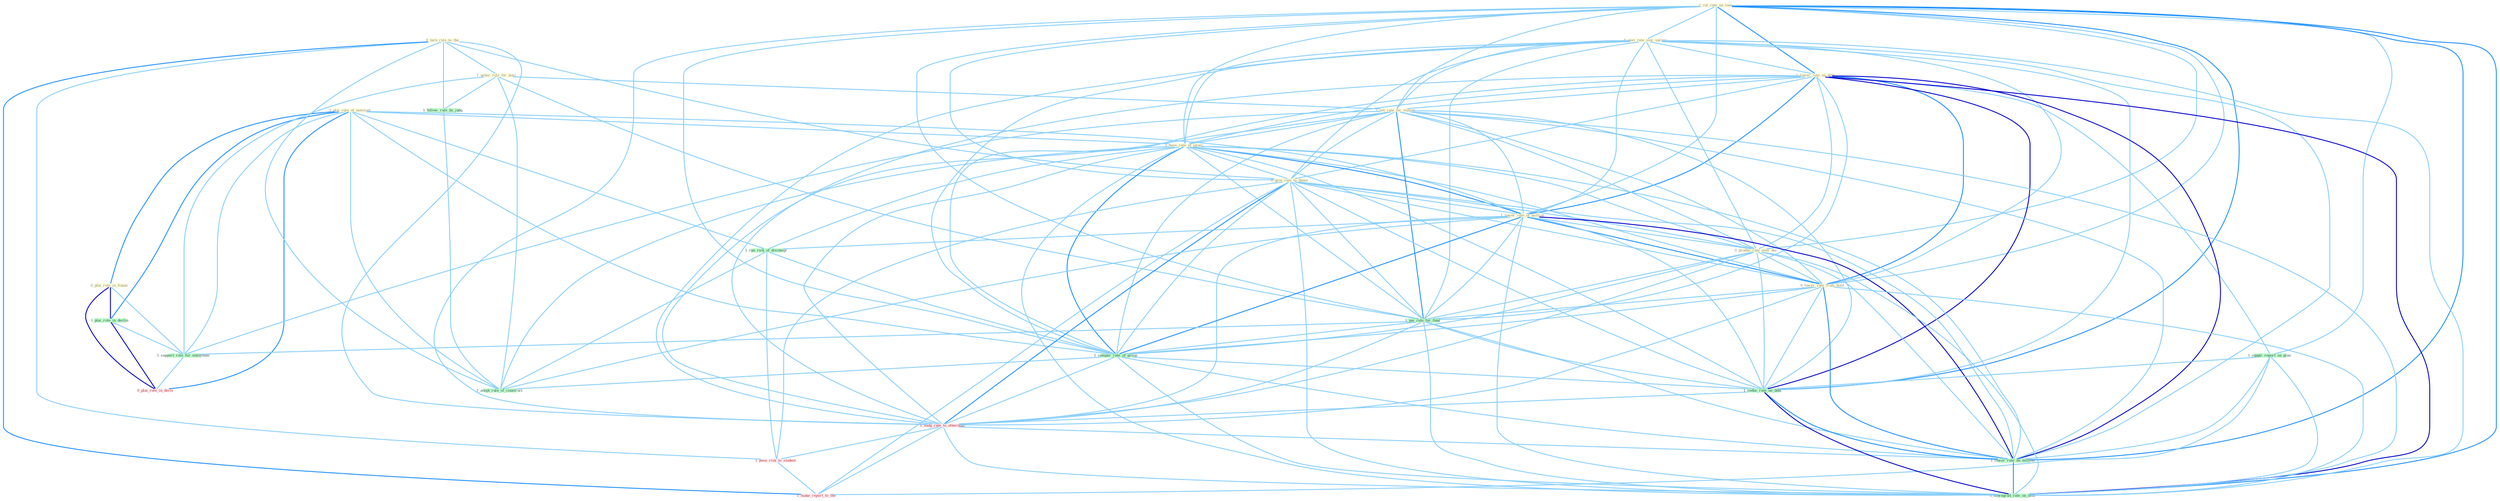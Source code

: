 Graph G{ 
    node
    [shape=polygon,style=filled,width=.5,height=.06,color="#BDFCC9",fixedsize=true,fontsize=4,
    fontcolor="#2f4f4f"];
    {node
    [color="#ffffe0", fontcolor="#8b7d6b"] "1_plai_role_of_messiah " "1_cut_rate_on_loan " "0_post_rate_sinc_spring " "0_turn_rule_to_the " "1_usher_rule_for_busi " "0_plai_role_in_financ " "1_lower_rate_on_debt " "1_set_rate_for_station " "1_have_rate_of_injuri " "0_give_rate_to_those " "1_lower_rate_of_million " "0_produc_rate_over_dai " "0_lower_rate_from_hold "}
{node [color="#fff0f5", fontcolor="#b22222"] "0_nudg_rate_to_othernum " "1_pose_risk_to_student " "0_plai_role_in_decis " "1_make_report_to_the "}
edge [color="#B0E2FF"];

	"1_plai_role_of_messiah " -- "0_plai_role_in_financ " [w="2", color="#1e90ff" , len=0.8];
	"1_plai_role_of_messiah " -- "1_have_rate_of_injuri " [w="1", color="#87cefa" ];
	"1_plai_role_of_messiah " -- "1_lower_rate_of_million " [w="1", color="#87cefa" ];
	"1_plai_role_of_messiah " -- "1_run_risk_of_disintegr " [w="1", color="#87cefa" ];
	"1_plai_role_of_messiah " -- "1_plai_role_in_declin " [w="2", color="#1e90ff" , len=0.8];
	"1_plai_role_of_messiah " -- "1_compar_rate_of_group " [w="1", color="#87cefa" ];
	"1_plai_role_of_messiah " -- "1_support_role_for_entitynam " [w="1", color="#87cefa" ];
	"1_plai_role_of_messiah " -- "0_plai_role_in_decis " [w="2", color="#1e90ff" , len=0.8];
	"1_plai_role_of_messiah " -- "1_adopt_rule_of_construct " [w="1", color="#87cefa" ];
	"1_cut_rate_on_loan " -- "0_post_rate_sinc_spring " [w="1", color="#87cefa" ];
	"1_cut_rate_on_loan " -- "1_lower_rate_on_debt " [w="2", color="#1e90ff" , len=0.8];
	"1_cut_rate_on_loan " -- "1_set_rate_for_station " [w="1", color="#87cefa" ];
	"1_cut_rate_on_loan " -- "1_have_rate_of_injuri " [w="1", color="#87cefa" ];
	"1_cut_rate_on_loan " -- "0_give_rate_to_those " [w="1", color="#87cefa" ];
	"1_cut_rate_on_loan " -- "1_lower_rate_of_million " [w="1", color="#87cefa" ];
	"1_cut_rate_on_loan " -- "0_produc_rate_over_dai " [w="1", color="#87cefa" ];
	"1_cut_rate_on_loan " -- "0_lower_rate_from_hold " [w="1", color="#87cefa" ];
	"1_cut_rate_on_loan " -- "1_suppli_report_on_plan " [w="1", color="#87cefa" ];
	"1_cut_rate_on_loan " -- "1_pai_rate_for_fund " [w="1", color="#87cefa" ];
	"1_cut_rate_on_loan " -- "1_compar_rate_of_group " [w="1", color="#87cefa" ];
	"1_cut_rate_on_loan " -- "1_reduc_rate_on_debt " [w="2", color="#1e90ff" , len=0.8];
	"1_cut_rate_on_loan " -- "0_nudg_rate_to_othernum " [w="1", color="#87cefa" ];
	"1_cut_rate_on_loan " -- "1_lower_rate_on_million " [w="2", color="#1e90ff" , len=0.8];
	"1_cut_rate_on_loan " -- "1_downgrad_rate_on_debt " [w="2", color="#1e90ff" , len=0.8];
	"0_post_rate_sinc_spring " -- "1_lower_rate_on_debt " [w="1", color="#87cefa" ];
	"0_post_rate_sinc_spring " -- "1_set_rate_for_station " [w="1", color="#87cefa" ];
	"0_post_rate_sinc_spring " -- "1_have_rate_of_injuri " [w="1", color="#87cefa" ];
	"0_post_rate_sinc_spring " -- "0_give_rate_to_those " [w="1", color="#87cefa" ];
	"0_post_rate_sinc_spring " -- "1_lower_rate_of_million " [w="1", color="#87cefa" ];
	"0_post_rate_sinc_spring " -- "0_produc_rate_over_dai " [w="1", color="#87cefa" ];
	"0_post_rate_sinc_spring " -- "0_lower_rate_from_hold " [w="1", color="#87cefa" ];
	"0_post_rate_sinc_spring " -- "1_pai_rate_for_fund " [w="1", color="#87cefa" ];
	"0_post_rate_sinc_spring " -- "1_compar_rate_of_group " [w="1", color="#87cefa" ];
	"0_post_rate_sinc_spring " -- "1_reduc_rate_on_debt " [w="1", color="#87cefa" ];
	"0_post_rate_sinc_spring " -- "0_nudg_rate_to_othernum " [w="1", color="#87cefa" ];
	"0_post_rate_sinc_spring " -- "1_lower_rate_on_million " [w="1", color="#87cefa" ];
	"0_post_rate_sinc_spring " -- "1_downgrad_rate_on_debt " [w="1", color="#87cefa" ];
	"0_turn_rule_to_the " -- "1_usher_rule_for_busi " [w="1", color="#87cefa" ];
	"0_turn_rule_to_the " -- "0_give_rate_to_those " [w="1", color="#87cefa" ];
	"0_turn_rule_to_the " -- "1_follow_rule_by_judg " [w="1", color="#87cefa" ];
	"0_turn_rule_to_the " -- "0_nudg_rate_to_othernum " [w="1", color="#87cefa" ];
	"0_turn_rule_to_the " -- "1_pose_risk_to_student " [w="1", color="#87cefa" ];
	"0_turn_rule_to_the " -- "1_adopt_rule_of_construct " [w="1", color="#87cefa" ];
	"0_turn_rule_to_the " -- "1_make_report_to_the " [w="2", color="#1e90ff" , len=0.8];
	"1_usher_rule_for_busi " -- "1_set_rate_for_station " [w="1", color="#87cefa" ];
	"1_usher_rule_for_busi " -- "1_pai_rate_for_fund " [w="1", color="#87cefa" ];
	"1_usher_rule_for_busi " -- "1_follow_rule_by_judg " [w="1", color="#87cefa" ];
	"1_usher_rule_for_busi " -- "1_support_role_for_entitynam " [w="1", color="#87cefa" ];
	"1_usher_rule_for_busi " -- "1_adopt_rule_of_construct " [w="1", color="#87cefa" ];
	"0_plai_role_in_financ " -- "1_plai_role_in_declin " [w="3", color="#0000cd" , len=0.6];
	"0_plai_role_in_financ " -- "1_support_role_for_entitynam " [w="1", color="#87cefa" ];
	"0_plai_role_in_financ " -- "0_plai_role_in_decis " [w="3", color="#0000cd" , len=0.6];
	"1_lower_rate_on_debt " -- "1_set_rate_for_station " [w="1", color="#87cefa" ];
	"1_lower_rate_on_debt " -- "1_have_rate_of_injuri " [w="1", color="#87cefa" ];
	"1_lower_rate_on_debt " -- "0_give_rate_to_those " [w="1", color="#87cefa" ];
	"1_lower_rate_on_debt " -- "1_lower_rate_of_million " [w="2", color="#1e90ff" , len=0.8];
	"1_lower_rate_on_debt " -- "0_produc_rate_over_dai " [w="1", color="#87cefa" ];
	"1_lower_rate_on_debt " -- "0_lower_rate_from_hold " [w="2", color="#1e90ff" , len=0.8];
	"1_lower_rate_on_debt " -- "1_suppli_report_on_plan " [w="1", color="#87cefa" ];
	"1_lower_rate_on_debt " -- "1_pai_rate_for_fund " [w="1", color="#87cefa" ];
	"1_lower_rate_on_debt " -- "1_compar_rate_of_group " [w="1", color="#87cefa" ];
	"1_lower_rate_on_debt " -- "1_reduc_rate_on_debt " [w="3", color="#0000cd" , len=0.6];
	"1_lower_rate_on_debt " -- "0_nudg_rate_to_othernum " [w="1", color="#87cefa" ];
	"1_lower_rate_on_debt " -- "1_lower_rate_on_million " [w="3", color="#0000cd" , len=0.6];
	"1_lower_rate_on_debt " -- "1_downgrad_rate_on_debt " [w="3", color="#0000cd" , len=0.6];
	"1_set_rate_for_station " -- "1_have_rate_of_injuri " [w="1", color="#87cefa" ];
	"1_set_rate_for_station " -- "0_give_rate_to_those " [w="1", color="#87cefa" ];
	"1_set_rate_for_station " -- "1_lower_rate_of_million " [w="1", color="#87cefa" ];
	"1_set_rate_for_station " -- "0_produc_rate_over_dai " [w="1", color="#87cefa" ];
	"1_set_rate_for_station " -- "0_lower_rate_from_hold " [w="1", color="#87cefa" ];
	"1_set_rate_for_station " -- "1_pai_rate_for_fund " [w="2", color="#1e90ff" , len=0.8];
	"1_set_rate_for_station " -- "1_compar_rate_of_group " [w="1", color="#87cefa" ];
	"1_set_rate_for_station " -- "1_reduc_rate_on_debt " [w="1", color="#87cefa" ];
	"1_set_rate_for_station " -- "0_nudg_rate_to_othernum " [w="1", color="#87cefa" ];
	"1_set_rate_for_station " -- "1_support_role_for_entitynam " [w="1", color="#87cefa" ];
	"1_set_rate_for_station " -- "1_lower_rate_on_million " [w="1", color="#87cefa" ];
	"1_set_rate_for_station " -- "1_downgrad_rate_on_debt " [w="1", color="#87cefa" ];
	"1_have_rate_of_injuri " -- "0_give_rate_to_those " [w="1", color="#87cefa" ];
	"1_have_rate_of_injuri " -- "1_lower_rate_of_million " [w="2", color="#1e90ff" , len=0.8];
	"1_have_rate_of_injuri " -- "0_produc_rate_over_dai " [w="1", color="#87cefa" ];
	"1_have_rate_of_injuri " -- "0_lower_rate_from_hold " [w="1", color="#87cefa" ];
	"1_have_rate_of_injuri " -- "1_run_risk_of_disintegr " [w="1", color="#87cefa" ];
	"1_have_rate_of_injuri " -- "1_pai_rate_for_fund " [w="1", color="#87cefa" ];
	"1_have_rate_of_injuri " -- "1_compar_rate_of_group " [w="2", color="#1e90ff" , len=0.8];
	"1_have_rate_of_injuri " -- "1_reduc_rate_on_debt " [w="1", color="#87cefa" ];
	"1_have_rate_of_injuri " -- "0_nudg_rate_to_othernum " [w="1", color="#87cefa" ];
	"1_have_rate_of_injuri " -- "1_adopt_rule_of_construct " [w="1", color="#87cefa" ];
	"1_have_rate_of_injuri " -- "1_lower_rate_on_million " [w="1", color="#87cefa" ];
	"1_have_rate_of_injuri " -- "1_downgrad_rate_on_debt " [w="1", color="#87cefa" ];
	"0_give_rate_to_those " -- "1_lower_rate_of_million " [w="1", color="#87cefa" ];
	"0_give_rate_to_those " -- "0_produc_rate_over_dai " [w="1", color="#87cefa" ];
	"0_give_rate_to_those " -- "0_lower_rate_from_hold " [w="1", color="#87cefa" ];
	"0_give_rate_to_those " -- "1_pai_rate_for_fund " [w="1", color="#87cefa" ];
	"0_give_rate_to_those " -- "1_compar_rate_of_group " [w="1", color="#87cefa" ];
	"0_give_rate_to_those " -- "1_reduc_rate_on_debt " [w="1", color="#87cefa" ];
	"0_give_rate_to_those " -- "0_nudg_rate_to_othernum " [w="2", color="#1e90ff" , len=0.8];
	"0_give_rate_to_those " -- "1_pose_risk_to_student " [w="1", color="#87cefa" ];
	"0_give_rate_to_those " -- "1_lower_rate_on_million " [w="1", color="#87cefa" ];
	"0_give_rate_to_those " -- "1_downgrad_rate_on_debt " [w="1", color="#87cefa" ];
	"0_give_rate_to_those " -- "1_make_report_to_the " [w="1", color="#87cefa" ];
	"1_lower_rate_of_million " -- "0_produc_rate_over_dai " [w="1", color="#87cefa" ];
	"1_lower_rate_of_million " -- "0_lower_rate_from_hold " [w="2", color="#1e90ff" , len=0.8];
	"1_lower_rate_of_million " -- "1_run_risk_of_disintegr " [w="1", color="#87cefa" ];
	"1_lower_rate_of_million " -- "1_pai_rate_for_fund " [w="1", color="#87cefa" ];
	"1_lower_rate_of_million " -- "1_compar_rate_of_group " [w="2", color="#1e90ff" , len=0.8];
	"1_lower_rate_of_million " -- "1_reduc_rate_on_debt " [w="1", color="#87cefa" ];
	"1_lower_rate_of_million " -- "0_nudg_rate_to_othernum " [w="1", color="#87cefa" ];
	"1_lower_rate_of_million " -- "1_adopt_rule_of_construct " [w="1", color="#87cefa" ];
	"1_lower_rate_of_million " -- "1_lower_rate_on_million " [w="3", color="#0000cd" , len=0.6];
	"1_lower_rate_of_million " -- "1_downgrad_rate_on_debt " [w="1", color="#87cefa" ];
	"0_produc_rate_over_dai " -- "0_lower_rate_from_hold " [w="1", color="#87cefa" ];
	"0_produc_rate_over_dai " -- "1_pai_rate_for_fund " [w="1", color="#87cefa" ];
	"0_produc_rate_over_dai " -- "1_compar_rate_of_group " [w="1", color="#87cefa" ];
	"0_produc_rate_over_dai " -- "1_reduc_rate_on_debt " [w="1", color="#87cefa" ];
	"0_produc_rate_over_dai " -- "0_nudg_rate_to_othernum " [w="1", color="#87cefa" ];
	"0_produc_rate_over_dai " -- "1_lower_rate_on_million " [w="1", color="#87cefa" ];
	"0_produc_rate_over_dai " -- "1_downgrad_rate_on_debt " [w="1", color="#87cefa" ];
	"0_lower_rate_from_hold " -- "1_pai_rate_for_fund " [w="1", color="#87cefa" ];
	"0_lower_rate_from_hold " -- "1_compar_rate_of_group " [w="1", color="#87cefa" ];
	"0_lower_rate_from_hold " -- "1_reduc_rate_on_debt " [w="1", color="#87cefa" ];
	"0_lower_rate_from_hold " -- "0_nudg_rate_to_othernum " [w="1", color="#87cefa" ];
	"0_lower_rate_from_hold " -- "1_lower_rate_on_million " [w="2", color="#1e90ff" , len=0.8];
	"0_lower_rate_from_hold " -- "1_downgrad_rate_on_debt " [w="1", color="#87cefa" ];
	"1_run_risk_of_disintegr " -- "1_compar_rate_of_group " [w="1", color="#87cefa" ];
	"1_run_risk_of_disintegr " -- "1_pose_risk_to_student " [w="1", color="#87cefa" ];
	"1_run_risk_of_disintegr " -- "1_adopt_rule_of_construct " [w="1", color="#87cefa" ];
	"1_plai_role_in_declin " -- "1_support_role_for_entitynam " [w="1", color="#87cefa" ];
	"1_plai_role_in_declin " -- "0_plai_role_in_decis " [w="3", color="#0000cd" , len=0.6];
	"1_suppli_report_on_plan " -- "1_reduc_rate_on_debt " [w="1", color="#87cefa" ];
	"1_suppli_report_on_plan " -- "1_lower_rate_on_million " [w="1", color="#87cefa" ];
	"1_suppli_report_on_plan " -- "1_downgrad_rate_on_debt " [w="1", color="#87cefa" ];
	"1_suppli_report_on_plan " -- "1_make_report_to_the " [w="1", color="#87cefa" ];
	"1_pai_rate_for_fund " -- "1_compar_rate_of_group " [w="1", color="#87cefa" ];
	"1_pai_rate_for_fund " -- "1_reduc_rate_on_debt " [w="1", color="#87cefa" ];
	"1_pai_rate_for_fund " -- "0_nudg_rate_to_othernum " [w="1", color="#87cefa" ];
	"1_pai_rate_for_fund " -- "1_support_role_for_entitynam " [w="1", color="#87cefa" ];
	"1_pai_rate_for_fund " -- "1_lower_rate_on_million " [w="1", color="#87cefa" ];
	"1_pai_rate_for_fund " -- "1_downgrad_rate_on_debt " [w="1", color="#87cefa" ];
	"1_follow_rule_by_judg " -- "1_adopt_rule_of_construct " [w="1", color="#87cefa" ];
	"1_compar_rate_of_group " -- "1_reduc_rate_on_debt " [w="1", color="#87cefa" ];
	"1_compar_rate_of_group " -- "0_nudg_rate_to_othernum " [w="1", color="#87cefa" ];
	"1_compar_rate_of_group " -- "1_adopt_rule_of_construct " [w="1", color="#87cefa" ];
	"1_compar_rate_of_group " -- "1_lower_rate_on_million " [w="1", color="#87cefa" ];
	"1_compar_rate_of_group " -- "1_downgrad_rate_on_debt " [w="1", color="#87cefa" ];
	"1_reduc_rate_on_debt " -- "0_nudg_rate_to_othernum " [w="1", color="#87cefa" ];
	"1_reduc_rate_on_debt " -- "1_lower_rate_on_million " [w="2", color="#1e90ff" , len=0.8];
	"1_reduc_rate_on_debt " -- "1_downgrad_rate_on_debt " [w="3", color="#0000cd" , len=0.6];
	"0_nudg_rate_to_othernum " -- "1_pose_risk_to_student " [w="1", color="#87cefa" ];
	"0_nudg_rate_to_othernum " -- "1_lower_rate_on_million " [w="1", color="#87cefa" ];
	"0_nudg_rate_to_othernum " -- "1_downgrad_rate_on_debt " [w="1", color="#87cefa" ];
	"0_nudg_rate_to_othernum " -- "1_make_report_to_the " [w="1", color="#87cefa" ];
	"1_support_role_for_entitynam " -- "0_plai_role_in_decis " [w="1", color="#87cefa" ];
	"1_pose_risk_to_student " -- "1_make_report_to_the " [w="1", color="#87cefa" ];
	"1_lower_rate_on_million " -- "1_downgrad_rate_on_debt " [w="2", color="#1e90ff" , len=0.8];
}